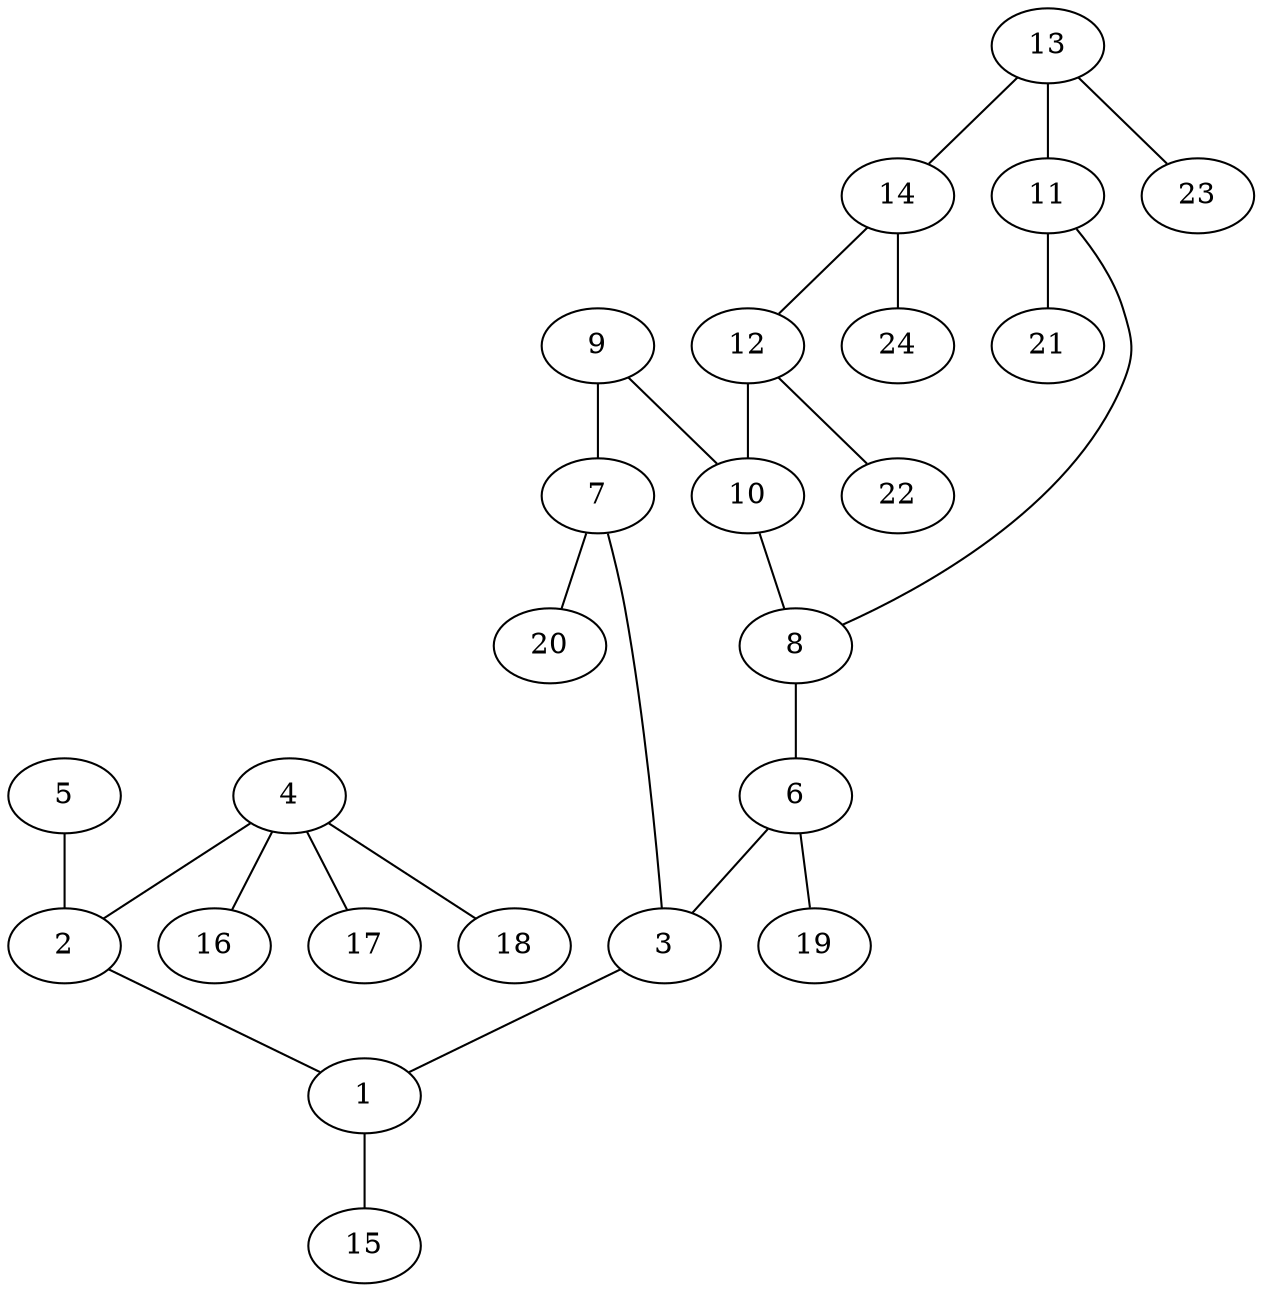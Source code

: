 graph molecule_2799 {
	1	 [chem=N];
	15	 [chem=H];
	1 -- 15	 [valence=1];
	2	 [chem=C];
	2 -- 1	 [valence=1];
	3	 [chem=C];
	3 -- 1	 [valence=1];
	4	 [chem=C];
	4 -- 2	 [valence=1];
	16	 [chem=H];
	4 -- 16	 [valence=1];
	17	 [chem=H];
	4 -- 17	 [valence=1];
	18	 [chem=H];
	4 -- 18	 [valence=1];
	5	 [chem=O];
	5 -- 2	 [valence=2];
	6	 [chem=C];
	6 -- 3	 [valence=2];
	19	 [chem=H];
	6 -- 19	 [valence=1];
	7	 [chem=C];
	7 -- 3	 [valence=1];
	20	 [chem=H];
	7 -- 20	 [valence=1];
	8	 [chem=C];
	8 -- 6	 [valence=1];
	9	 [chem=N];
	9 -- 7	 [valence=2];
	10	 [chem=C];
	9 -- 10	 [valence=1];
	10 -- 8	 [valence=2];
	11	 [chem=C];
	11 -- 8	 [valence=1];
	21	 [chem=H];
	11 -- 21	 [valence=1];
	12	 [chem=C];
	12 -- 10	 [valence=1];
	22	 [chem=H];
	12 -- 22	 [valence=1];
	13	 [chem=C];
	13 -- 11	 [valence=2];
	14	 [chem=C];
	13 -- 14	 [valence=1];
	23	 [chem=H];
	13 -- 23	 [valence=1];
	14 -- 12	 [valence=2];
	24	 [chem=H];
	14 -- 24	 [valence=1];
}
